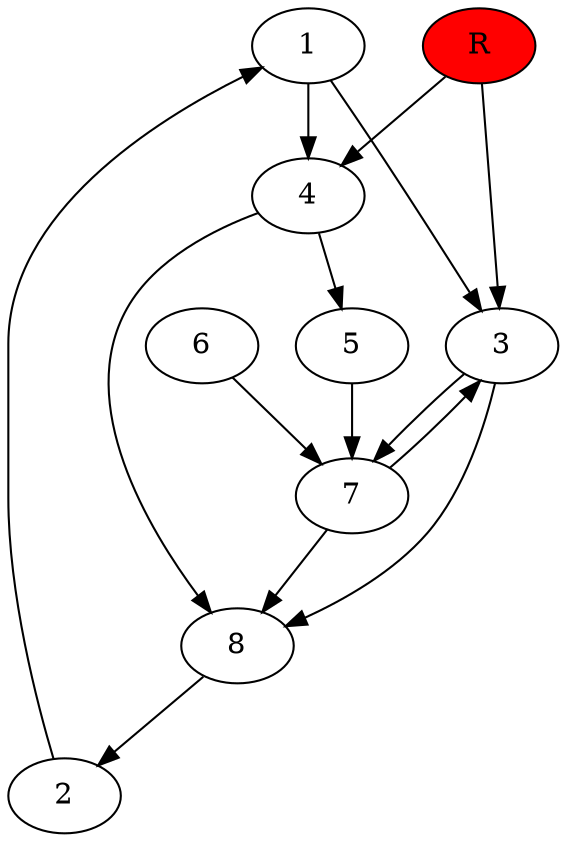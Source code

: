 digraph prb18081 {
	1
	2
	3
	4
	5
	6
	7
	8
	R [fillcolor="#ff0000" style=filled]
	1 -> 3
	1 -> 4
	2 -> 1
	3 -> 7
	3 -> 8
	4 -> 5
	4 -> 8
	5 -> 7
	6 -> 7
	7 -> 3
	7 -> 8
	8 -> 2
	R -> 3
	R -> 4
}

